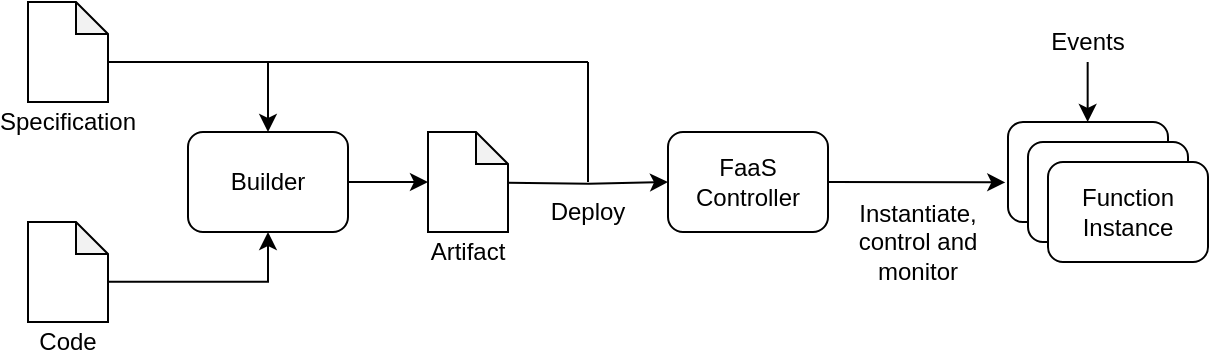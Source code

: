 <mxfile version="14.4.2" type="device"><diagram id="DYlV1kOLXQ0Bxg69lLjl" name="Page-1"><mxGraphModel dx="1694" dy="1023" grid="1" gridSize="10" guides="1" tooltips="1" connect="1" arrows="1" fold="1" page="1" pageScale="1" pageWidth="827" pageHeight="1169" math="0" shadow="0"><root><mxCell id="0"/><mxCell id="1" parent="0"/><mxCell id="VAOTb4gtBqrxTLixwI_--13" style="edgeStyle=orthogonalEdgeStyle;rounded=0;orthogonalLoop=1;jettySize=auto;html=1;exitX=1;exitY=0.5;exitDx=0;exitDy=0;entryX=0;entryY=0.5;entryDx=0;entryDy=0;entryPerimeter=0;" edge="1" parent="1" source="VAOTb4gtBqrxTLixwI_--1"><mxGeometry relative="1" as="geometry"><mxPoint x="330" y="200" as="targetPoint"/></mxGeometry></mxCell><mxCell id="VAOTb4gtBqrxTLixwI_--1" value="Builder" style="rounded=1;whiteSpace=wrap;html=1;" vertex="1" parent="1"><mxGeometry x="210" y="175" width="80" height="50" as="geometry"/></mxCell><mxCell id="VAOTb4gtBqrxTLixwI_--2" value="FaaS Controller" style="rounded=1;whiteSpace=wrap;html=1;" vertex="1" parent="1"><mxGeometry x="450" y="175" width="80" height="50" as="geometry"/></mxCell><mxCell id="VAOTb4gtBqrxTLixwI_--3" value="" style="rounded=1;whiteSpace=wrap;html=1;" vertex="1" parent="1"><mxGeometry x="620" y="170" width="80" height="50" as="geometry"/></mxCell><mxCell id="VAOTb4gtBqrxTLixwI_--4" value="" style="rounded=1;whiteSpace=wrap;html=1;" vertex="1" parent="1"><mxGeometry x="630" y="180" width="80" height="50" as="geometry"/></mxCell><mxCell id="VAOTb4gtBqrxTLixwI_--5" value="Function Instance" style="rounded=1;whiteSpace=wrap;html=1;" vertex="1" parent="1"><mxGeometry x="640" y="190" width="80" height="50" as="geometry"/></mxCell><mxCell id="VAOTb4gtBqrxTLixwI_--12" style="edgeStyle=orthogonalEdgeStyle;rounded=0;orthogonalLoop=1;jettySize=auto;html=1;entryX=0.5;entryY=1;entryDx=0;entryDy=0;exitX=1.007;exitY=0.597;exitDx=0;exitDy=0;exitPerimeter=0;" edge="1" parent="1" source="VAOTb4gtBqrxTLixwI_--7" target="VAOTb4gtBqrxTLixwI_--1"><mxGeometry relative="1" as="geometry"><mxPoint x="180" y="250" as="sourcePoint"/><Array as="points"><mxPoint x="250" y="250"/></Array></mxGeometry></mxCell><mxCell id="VAOTb4gtBqrxTLixwI_--7" value="" style="shape=note;whiteSpace=wrap;html=1;backgroundOutline=1;darkOpacity=0.05;size=16;" vertex="1" parent="1"><mxGeometry x="130" y="220" width="40" height="50" as="geometry"/></mxCell><mxCell id="VAOTb4gtBqrxTLixwI_--11" style="edgeStyle=orthogonalEdgeStyle;rounded=0;orthogonalLoop=1;jettySize=auto;html=1;entryX=0.5;entryY=0;entryDx=0;entryDy=0;" edge="1" parent="1" target="VAOTb4gtBqrxTLixwI_--1"><mxGeometry relative="1" as="geometry"><mxPoint x="170" y="140" as="sourcePoint"/><Array as="points"><mxPoint x="170" y="140"/><mxPoint x="250" y="140"/></Array></mxGeometry></mxCell><mxCell id="VAOTb4gtBqrxTLixwI_--14" style="edgeStyle=orthogonalEdgeStyle;rounded=0;orthogonalLoop=1;jettySize=auto;html=1;exitX=1;exitY=0.507;exitDx=0;exitDy=0;exitPerimeter=0;entryX=0;entryY=0.5;entryDx=0;entryDy=0;" edge="1" parent="1" target="VAOTb4gtBqrxTLixwI_--2"><mxGeometry relative="1" as="geometry"><mxPoint x="370" y="200.42" as="sourcePoint"/></mxGeometry></mxCell><mxCell id="VAOTb4gtBqrxTLixwI_--16" value="" style="endArrow=none;html=1;" edge="1" parent="1"><mxGeometry width="50" height="50" relative="1" as="geometry"><mxPoint x="250" y="140" as="sourcePoint"/><mxPoint x="410" y="140" as="targetPoint"/></mxGeometry></mxCell><mxCell id="VAOTb4gtBqrxTLixwI_--17" value="" style="endArrow=none;html=1;" edge="1" parent="1"><mxGeometry width="50" height="50" relative="1" as="geometry"><mxPoint x="410" y="140" as="sourcePoint"/><mxPoint x="410" y="200" as="targetPoint"/></mxGeometry></mxCell><mxCell id="VAOTb4gtBqrxTLixwI_--18" value="" style="endArrow=classic;html=1;exitX=1;exitY=0.5;exitDx=0;exitDy=0;entryX=-0.017;entryY=0.604;entryDx=0;entryDy=0;entryPerimeter=0;" edge="1" parent="1" source="VAOTb4gtBqrxTLixwI_--2" target="VAOTb4gtBqrxTLixwI_--3"><mxGeometry width="50" height="50" relative="1" as="geometry"><mxPoint x="540" y="220" as="sourcePoint"/><mxPoint x="590" y="170" as="targetPoint"/></mxGeometry></mxCell><mxCell id="VAOTb4gtBqrxTLixwI_--19" value="Deploy" style="text;html=1;strokeColor=none;fillColor=none;align=center;verticalAlign=middle;whiteSpace=wrap;rounded=0;" vertex="1" parent="1"><mxGeometry x="390" y="205" width="40" height="20" as="geometry"/></mxCell><mxCell id="VAOTb4gtBqrxTLixwI_--21" value="Code" style="text;html=1;strokeColor=none;fillColor=none;align=center;verticalAlign=middle;whiteSpace=wrap;rounded=0;" vertex="1" parent="1"><mxGeometry x="130" y="270" width="40" height="20" as="geometry"/></mxCell><mxCell id="VAOTb4gtBqrxTLixwI_--22" value="Specification" style="text;html=1;strokeColor=none;fillColor=none;align=center;verticalAlign=middle;whiteSpace=wrap;rounded=0;" vertex="1" parent="1"><mxGeometry x="130" y="160" width="40" height="20" as="geometry"/></mxCell><mxCell id="VAOTb4gtBqrxTLixwI_--23" value="Artifact" style="text;html=1;strokeColor=none;fillColor=none;align=center;verticalAlign=middle;whiteSpace=wrap;rounded=0;" vertex="1" parent="1"><mxGeometry x="330" y="225" width="40" height="20" as="geometry"/></mxCell><mxCell id="VAOTb4gtBqrxTLixwI_--24" value="" style="endArrow=classic;html=1;" edge="1" parent="1"><mxGeometry width="50" height="50" relative="1" as="geometry"><mxPoint x="659.83" y="140" as="sourcePoint"/><mxPoint x="659.83" y="170" as="targetPoint"/></mxGeometry></mxCell><mxCell id="VAOTb4gtBqrxTLixwI_--25" value="Events" style="text;html=1;strokeColor=none;fillColor=none;align=center;verticalAlign=middle;whiteSpace=wrap;rounded=0;" vertex="1" parent="1"><mxGeometry x="640" y="120" width="40" height="20" as="geometry"/></mxCell><mxCell id="VAOTb4gtBqrxTLixwI_--26" value="" style="shape=note;whiteSpace=wrap;html=1;backgroundOutline=1;darkOpacity=0.05;size=16;" vertex="1" parent="1"><mxGeometry x="130" y="110" width="40" height="50" as="geometry"/></mxCell><mxCell id="VAOTb4gtBqrxTLixwI_--27" value="" style="shape=note;whiteSpace=wrap;html=1;backgroundOutline=1;darkOpacity=0.05;size=16;" vertex="1" parent="1"><mxGeometry x="330" y="175" width="40" height="50" as="geometry"/></mxCell><mxCell id="VAOTb4gtBqrxTLixwI_--29" value="Instantiate, control and monitor" style="text;html=1;strokeColor=none;fillColor=none;align=center;verticalAlign=middle;whiteSpace=wrap;rounded=0;" vertex="1" parent="1"><mxGeometry x="540" y="220" width="70" height="20" as="geometry"/></mxCell></root></mxGraphModel></diagram></mxfile>